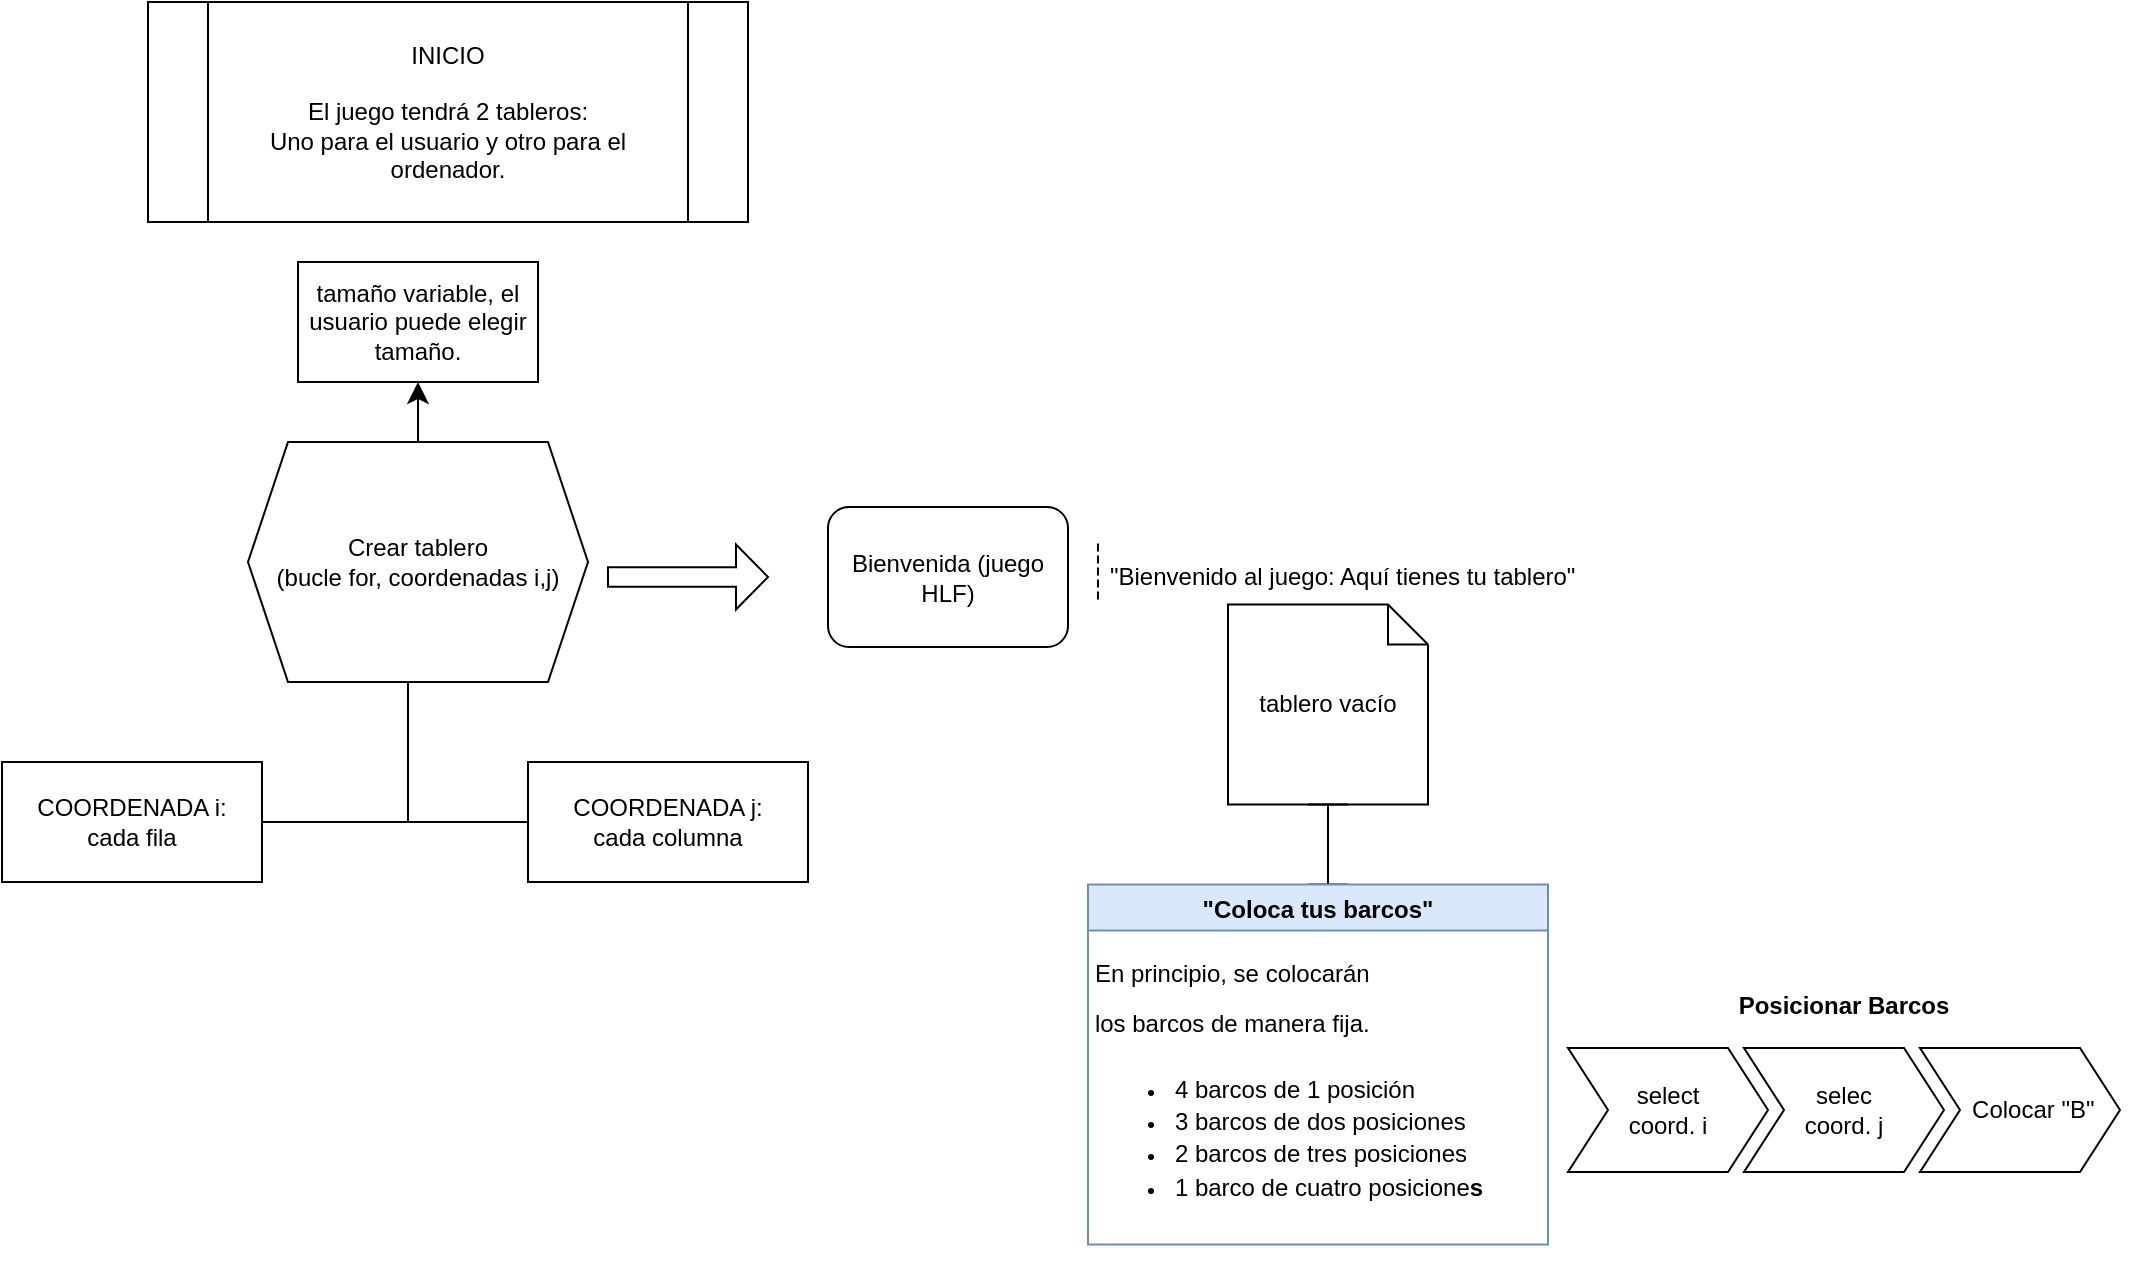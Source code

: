 <mxfile version="26.1.0">
  <diagram id="C5RBs43oDa-KdzZeNtuy" name="Page-1">
    <mxGraphModel dx="1621" dy="1605" grid="1" gridSize="10" guides="1" tooltips="1" connect="1" arrows="1" fold="1" page="1" pageScale="1" pageWidth="827" pageHeight="1169" math="0" shadow="0">
      <root>
        <mxCell id="WIyWlLk6GJQsqaUBKTNV-0" />
        <mxCell id="WIyWlLk6GJQsqaUBKTNV-1" parent="WIyWlLk6GJQsqaUBKTNV-0" />
        <mxCell id="IZafC-xWSNaEyw5Y1dcx-28" value="tablero vacío" style="shape=note;size=20;whiteSpace=wrap;html=1;" vertex="1" parent="WIyWlLk6GJQsqaUBKTNV-1">
          <mxGeometry x="200" y="291.25" width="100" height="100" as="geometry" />
        </mxCell>
        <mxCell id="WIyWlLk6GJQsqaUBKTNV-3" value="Bienvenida (juego HLF)" style="rounded=1;whiteSpace=wrap;html=1;fontSize=12;glass=0;strokeWidth=1;shadow=0;" parent="WIyWlLk6GJQsqaUBKTNV-1" vertex="1">
          <mxGeometry y="242.5" width="120" height="70" as="geometry" />
        </mxCell>
        <mxCell id="IZafC-xWSNaEyw5Y1dcx-2" value="" style="edgeStyle=none;curved=1;rounded=0;orthogonalLoop=1;jettySize=auto;html=1;fontSize=12;startSize=8;endSize=8;" edge="1" parent="WIyWlLk6GJQsqaUBKTNV-1" source="IZafC-xWSNaEyw5Y1dcx-0" target="IZafC-xWSNaEyw5Y1dcx-1">
          <mxGeometry relative="1" as="geometry" />
        </mxCell>
        <mxCell id="IZafC-xWSNaEyw5Y1dcx-0" value="Crear tablero&lt;div&gt;(bucle for, coordenadas i,j)&lt;/div&gt;" style="shape=hexagon;perimeter=hexagonPerimeter2;whiteSpace=wrap;html=1;fixedSize=1;" vertex="1" parent="WIyWlLk6GJQsqaUBKTNV-1">
          <mxGeometry x="-290" y="210" width="170" height="120" as="geometry" />
        </mxCell>
        <mxCell id="IZafC-xWSNaEyw5Y1dcx-1" value="tamaño variable, el usuario puede elegir tamaño." style="whiteSpace=wrap;html=1;" vertex="1" parent="WIyWlLk6GJQsqaUBKTNV-1">
          <mxGeometry x="-265" y="120" width="120" height="60" as="geometry" />
        </mxCell>
        <mxCell id="IZafC-xWSNaEyw5Y1dcx-7" value="" style="edgeStyle=orthogonalEdgeStyle;sourcePerimeterSpacing=0;targetPerimeterSpacing=0;startArrow=none;endArrow=none;rounded=0;targetPortConstraint=eastwest;sourcePortConstraint=northsouth;curved=0;rounded=0;fontSize=12;startSize=8;endSize=8;" edge="1" target="IZafC-xWSNaEyw5Y1dcx-9" parent="WIyWlLk6GJQsqaUBKTNV-1">
          <mxGeometry relative="1" as="geometry">
            <mxPoint x="-190" y="330" as="sourcePoint" />
            <Array as="points">
              <mxPoint x="-210" y="330" />
              <mxPoint x="-210" y="400" />
            </Array>
          </mxGeometry>
        </mxCell>
        <mxCell id="IZafC-xWSNaEyw5Y1dcx-8" value="" style="edgeStyle=orthogonalEdgeStyle;sourcePerimeterSpacing=0;targetPerimeterSpacing=0;startArrow=none;endArrow=none;rounded=0;targetPortConstraint=eastwest;sourcePortConstraint=northsouth;curved=0;rounded=0;fontSize=12;startSize=8;endSize=8;" edge="1" target="IZafC-xWSNaEyw5Y1dcx-10" parent="WIyWlLk6GJQsqaUBKTNV-1">
          <mxGeometry relative="1" as="geometry">
            <mxPoint x="-190" y="330" as="sourcePoint" />
            <Array as="points">
              <mxPoint x="-210" y="330" />
              <mxPoint x="-210" y="400" />
            </Array>
          </mxGeometry>
        </mxCell>
        <mxCell id="IZafC-xWSNaEyw5Y1dcx-9" value="COORDENADA i:&lt;div&gt;cada fila&lt;/div&gt;" style="whiteSpace=wrap;html=1;align=center;verticalAlign=middle;treeFolding=1;treeMoving=1;" vertex="1" parent="WIyWlLk6GJQsqaUBKTNV-1">
          <mxGeometry x="-413" y="370" width="130" height="60" as="geometry" />
        </mxCell>
        <mxCell id="IZafC-xWSNaEyw5Y1dcx-10" value="COORDENADA j:&lt;div&gt;cada columna&lt;/div&gt;" style="whiteSpace=wrap;html=1;align=center;verticalAlign=middle;treeFolding=1;treeMoving=1;" vertex="1" parent="WIyWlLk6GJQsqaUBKTNV-1">
          <mxGeometry x="-150" y="370" width="140" height="60" as="geometry" />
        </mxCell>
        <mxCell id="IZafC-xWSNaEyw5Y1dcx-11" value="" style="shape=singleArrow;whiteSpace=wrap;html=1;" vertex="1" parent="WIyWlLk6GJQsqaUBKTNV-1">
          <mxGeometry x="-110" y="261.25" width="80" height="32.5" as="geometry" />
        </mxCell>
        <mxCell id="IZafC-xWSNaEyw5Y1dcx-21" value="&quot;Bienvenido al juego: Aquí tienes tu tablero&quot;" style="shape=partialRectangle;fillColor=none;align=left;verticalAlign=middle;strokeColor=none;spacingLeft=34;rotatable=0;points=[[0,0.5],[1,0.5]];portConstraint=eastwest;dropTarget=0;" vertex="1" parent="WIyWlLk6GJQsqaUBKTNV-1">
          <mxGeometry x="105" y="261.25" width="90" height="30" as="geometry" />
        </mxCell>
        <mxCell id="IZafC-xWSNaEyw5Y1dcx-22" value="" style="shape=partialRectangle;top=0;left=0;bottom=0;fillColor=none;stokeWidth=1;dashed=1;align=left;verticalAlign=middle;spacingLeft=4;spacingRight=4;overflow=hidden;rotatable=0;points=[];portConstraint=eastwest;part=1;" vertex="1" connectable="0" parent="IZafC-xWSNaEyw5Y1dcx-21">
          <mxGeometry width="30" height="30" as="geometry" />
        </mxCell>
        <mxCell id="IZafC-xWSNaEyw5Y1dcx-30" value="&lt;div&gt;INICIO&lt;/div&gt;&lt;div&gt;&lt;br&gt;&lt;/div&gt;El juego tendrá 2 tableros:&lt;div&gt;Uno para el usuario y otro para el ordenador.&lt;/div&gt;" style="shape=process;whiteSpace=wrap;html=1;backgroundOutline=1;" vertex="1" parent="WIyWlLk6GJQsqaUBKTNV-1">
          <mxGeometry x="-340" y="-10" width="300" height="110" as="geometry" />
        </mxCell>
        <mxCell id="IZafC-xWSNaEyw5Y1dcx-41" value="" style="shape=crossbar;whiteSpace=wrap;html=1;rounded=1;direction=south;" vertex="1" parent="WIyWlLk6GJQsqaUBKTNV-1">
          <mxGeometry x="240" y="391.25" width="20" height="40" as="geometry" />
        </mxCell>
        <mxCell id="IZafC-xWSNaEyw5Y1dcx-62" value="Posicionar Barcos" style="swimlane;childLayout=stackLayout;horizontal=1;fillColor=none;horizontalStack=1;resizeParent=1;resizeParentMax=0;resizeLast=0;collapsible=0;strokeColor=none;stackBorder=10;stackSpacing=-12;resizable=1;align=center;points=[];whiteSpace=wrap;html=1;" vertex="1" parent="WIyWlLk6GJQsqaUBKTNV-1">
          <mxGeometry x="360" y="480" width="296" height="105" as="geometry" />
        </mxCell>
        <mxCell id="IZafC-xWSNaEyw5Y1dcx-63" value="select&lt;div&gt;coord. i&lt;/div&gt;" style="shape=step;perimeter=stepPerimeter;fixedSize=1;points=[];whiteSpace=wrap;html=1;" vertex="1" parent="IZafC-xWSNaEyw5Y1dcx-62">
          <mxGeometry x="10" y="33" width="100" height="62" as="geometry" />
        </mxCell>
        <mxCell id="IZafC-xWSNaEyw5Y1dcx-64" value="selec&lt;div&gt;coord. j&lt;/div&gt;" style="shape=step;perimeter=stepPerimeter;fixedSize=1;points=[];whiteSpace=wrap;html=1;" vertex="1" parent="IZafC-xWSNaEyw5Y1dcx-62">
          <mxGeometry x="98" y="33" width="100" height="62" as="geometry" />
        </mxCell>
        <mxCell id="IZafC-xWSNaEyw5Y1dcx-65" value="&amp;nbsp; &amp;nbsp; Colocar &quot;B&quot;" style="shape=step;perimeter=stepPerimeter;fixedSize=1;points=[];whiteSpace=wrap;html=1;" vertex="1" parent="IZafC-xWSNaEyw5Y1dcx-62">
          <mxGeometry x="186" y="33" width="100" height="62" as="geometry" />
        </mxCell>
        <mxCell id="IZafC-xWSNaEyw5Y1dcx-72" value="&quot;Coloca tus barcos&quot;" style="swimlane;fillColor=#dae8fc;strokeColor=#6c8ebf;" vertex="1" parent="WIyWlLk6GJQsqaUBKTNV-1">
          <mxGeometry x="130" y="431.25" width="230" height="180" as="geometry" />
        </mxCell>
        <mxCell id="IZafC-xWSNaEyw5Y1dcx-73" value="&lt;div style=&quot;line-height: 0%;&quot;&gt;&lt;h6 style=&quot;text-align: left;&quot;&gt;&lt;font style=&quot;font-size: 12px; font-weight: normal;&quot;&gt;En principio, se colocarán&lt;/font&gt;&lt;/h6&gt;&lt;h6 style=&quot;text-align: left;&quot;&gt;&lt;span style=&quot;background-color: transparent; color: light-dark(rgb(0, 0, 0), rgb(255, 255, 255)); font-weight: normal;&quot;&gt;&lt;font style=&quot;font-size: 12px;&quot;&gt;los barcos de manera fija.&amp;nbsp;&lt;/font&gt;&lt;/span&gt;&lt;/h6&gt;&lt;h6 style=&quot;line-height: 150%;&quot;&gt;&lt;ul&gt;&lt;li style=&quot;text-align: left;&quot;&gt;&lt;span style=&quot;background-color: transparent; color: light-dark(rgb(0, 0, 0), rgb(255, 255, 255)); font-weight: normal;&quot;&gt;&lt;font style=&quot;font-size: 12px;&quot;&gt;4 barcos de 1 posición&lt;/font&gt;&lt;/span&gt;&lt;/li&gt;&lt;li style=&quot;text-align: left;&quot;&gt;&lt;font style=&quot;font-size: 12px; font-weight: normal;&quot;&gt;3 barcos de dos posiciones&lt;/font&gt;&lt;/li&gt;&lt;li style=&quot;text-align: left;&quot;&gt;&lt;font style=&quot;font-size: 12px; font-weight: normal;&quot;&gt;2 barcos de tres posiciones&amp;nbsp;&lt;/font&gt;&lt;/li&gt;&lt;li style=&quot;text-align: left;&quot;&gt;&lt;font style=&quot;font-size: 12px;&quot;&gt;&lt;span style=&quot;font-weight: normal;&quot;&gt;1 barco de cuatro posicione&lt;/span&gt;s&lt;/font&gt;&lt;/li&gt;&lt;/ul&gt;&lt;/h6&gt;&lt;div&gt;&lt;/div&gt;&lt;/div&gt;" style="text;html=1;align=center;verticalAlign=middle;resizable=0;points=[];autosize=1;strokeColor=none;fillColor=none;fontSize=16;" vertex="1" parent="WIyWlLk6GJQsqaUBKTNV-1">
          <mxGeometry x="120" y="442.5" width="220" height="180" as="geometry" />
        </mxCell>
      </root>
    </mxGraphModel>
  </diagram>
</mxfile>
